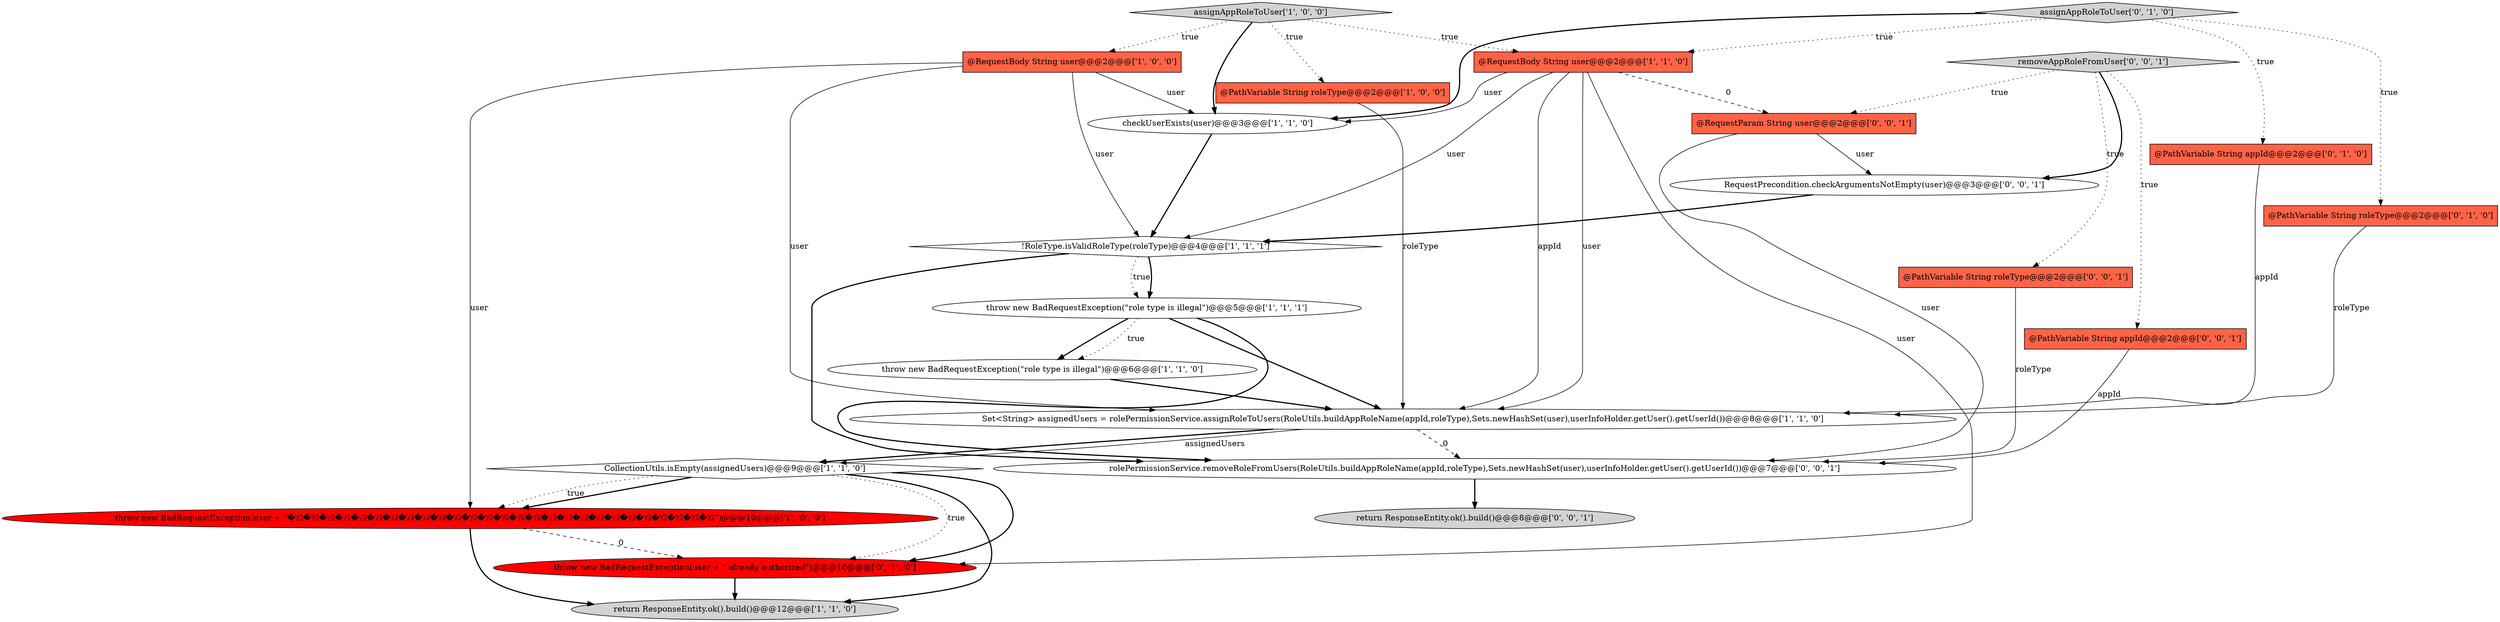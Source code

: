 digraph {
0 [style = filled, label = "CollectionUtils.isEmpty(assignedUsers)@@@9@@@['1', '1', '0']", fillcolor = white, shape = diamond image = "AAA0AAABBB1BBB"];
1 [style = filled, label = "@RequestBody String user@@@2@@@['1', '0', '0']", fillcolor = tomato, shape = box image = "AAA0AAABBB1BBB"];
18 [style = filled, label = "removeAppRoleFromUser['0', '0', '1']", fillcolor = lightgray, shape = diamond image = "AAA0AAABBB3BBB"];
19 [style = filled, label = "@PathVariable String roleType@@@2@@@['0', '0', '1']", fillcolor = tomato, shape = box image = "AAA0AAABBB3BBB"];
8 [style = filled, label = "assignAppRoleToUser['1', '0', '0']", fillcolor = lightgray, shape = diamond image = "AAA0AAABBB1BBB"];
16 [style = filled, label = "@PathVariable String appId@@@2@@@['0', '0', '1']", fillcolor = tomato, shape = box image = "AAA0AAABBB3BBB"];
21 [style = filled, label = "@RequestParam String user@@@2@@@['0', '0', '1']", fillcolor = tomato, shape = box image = "AAA0AAABBB3BBB"];
10 [style = filled, label = "Set<String> assignedUsers = rolePermissionService.assignRoleToUsers(RoleUtils.buildAppRoleName(appId,roleType),Sets.newHashSet(user),userInfoHolder.getUser().getUserId())@@@8@@@['1', '1', '0']", fillcolor = white, shape = ellipse image = "AAA0AAABBB1BBB"];
4 [style = filled, label = "@RequestBody String user@@@2@@@['1', '1', '0']", fillcolor = tomato, shape = box image = "AAA0AAABBB1BBB"];
11 [style = filled, label = "!RoleType.isValidRoleType(roleType)@@@4@@@['1', '1', '1']", fillcolor = white, shape = diamond image = "AAA0AAABBB1BBB"];
20 [style = filled, label = "RequestPrecondition.checkArgumentsNotEmpty(user)@@@3@@@['0', '0', '1']", fillcolor = white, shape = ellipse image = "AAA0AAABBB3BBB"];
22 [style = filled, label = "rolePermissionService.removeRoleFromUsers(RoleUtils.buildAppRoleName(appId,roleType),Sets.newHashSet(user),userInfoHolder.getUser().getUserId())@@@7@@@['0', '0', '1']", fillcolor = white, shape = ellipse image = "AAA0AAABBB3BBB"];
3 [style = filled, label = "@PathVariable String roleType@@@2@@@['1', '0', '0']", fillcolor = tomato, shape = box image = "AAA0AAABBB1BBB"];
15 [style = filled, label = "assignAppRoleToUser['0', '1', '0']", fillcolor = lightgray, shape = diamond image = "AAA0AAABBB2BBB"];
9 [style = filled, label = "throw new BadRequestException(\"role type is illegal\")@@@5@@@['1', '1', '1']", fillcolor = white, shape = ellipse image = "AAA0AAABBB1BBB"];
7 [style = filled, label = "return ResponseEntity.ok().build()@@@12@@@['1', '1', '0']", fillcolor = lightgray, shape = ellipse image = "AAA0AAABBB1BBB"];
12 [style = filled, label = "@PathVariable String appId@@@2@@@['0', '1', '0']", fillcolor = tomato, shape = box image = "AAA0AAABBB2BBB"];
2 [style = filled, label = "throw new BadRequestException(\"role type is illegal\")@@@6@@@['1', '1', '0']", fillcolor = white, shape = ellipse image = "AAA0AAABBB1BBB"];
17 [style = filled, label = "return ResponseEntity.ok().build()@@@8@@@['0', '0', '1']", fillcolor = lightgray, shape = ellipse image = "AAA0AAABBB3BBB"];
14 [style = filled, label = "throw new BadRequestException(user + \" already authorized\")@@@10@@@['0', '1', '0']", fillcolor = red, shape = ellipse image = "AAA1AAABBB2BBB"];
13 [style = filled, label = "@PathVariable String roleType@@@2@@@['0', '1', '0']", fillcolor = tomato, shape = box image = "AAA0AAABBB2BBB"];
5 [style = filled, label = "checkUserExists(user)@@@3@@@['1', '1', '0']", fillcolor = white, shape = ellipse image = "AAA0AAABBB1BBB"];
6 [style = filled, label = "throw new BadRequestException(user + \"�ｿｽ�ｿｽ�ｿｽ�ｿｽ�ｿｽ�ｿｽ�ｿｽ�ｿｽ�ｿｽ�ｿｽ�ｿｽ�ｿｽ�ｿｽ�ｿｽ�ｿｽ�ｿｽ�ｿｽ�ｿｽ�ｿｽ�ｿｽ�ｿｽ�ｿｽ�ｿｽ�ｿｽ�ｿｽ�ｿｽ�ｿｽ\")@@@10@@@['1', '0', '0']", fillcolor = red, shape = ellipse image = "AAA1AAABBB1BBB"];
9->22 [style = bold, label=""];
1->11 [style = solid, label="user"];
18->16 [style = dotted, label="true"];
9->2 [style = bold, label=""];
4->10 [style = solid, label="appId"];
0->6 [style = bold, label=""];
4->11 [style = solid, label="user"];
18->19 [style = dotted, label="true"];
18->21 [style = dotted, label="true"];
16->22 [style = solid, label="appId"];
11->9 [style = dotted, label="true"];
1->10 [style = solid, label="user"];
9->10 [style = bold, label=""];
20->11 [style = bold, label=""];
6->14 [style = dashed, label="0"];
10->22 [style = dashed, label="0"];
11->9 [style = bold, label=""];
2->10 [style = bold, label=""];
0->6 [style = dotted, label="true"];
13->10 [style = solid, label="roleType"];
4->21 [style = dashed, label="0"];
8->4 [style = dotted, label="true"];
8->3 [style = dotted, label="true"];
15->4 [style = dotted, label="true"];
15->5 [style = bold, label=""];
21->22 [style = solid, label="user"];
12->10 [style = solid, label="appId"];
0->7 [style = bold, label=""];
14->7 [style = bold, label=""];
15->13 [style = dotted, label="true"];
8->1 [style = dotted, label="true"];
18->20 [style = bold, label=""];
1->6 [style = solid, label="user"];
0->14 [style = bold, label=""];
8->5 [style = bold, label=""];
9->2 [style = dotted, label="true"];
19->22 [style = solid, label="roleType"];
10->0 [style = bold, label=""];
4->5 [style = solid, label="user"];
3->10 [style = solid, label="roleType"];
11->22 [style = bold, label=""];
22->17 [style = bold, label=""];
15->12 [style = dotted, label="true"];
0->14 [style = dotted, label="true"];
5->11 [style = bold, label=""];
6->7 [style = bold, label=""];
4->10 [style = solid, label="user"];
1->5 [style = solid, label="user"];
4->14 [style = solid, label="user"];
21->20 [style = solid, label="user"];
10->0 [style = solid, label="assignedUsers"];
}
